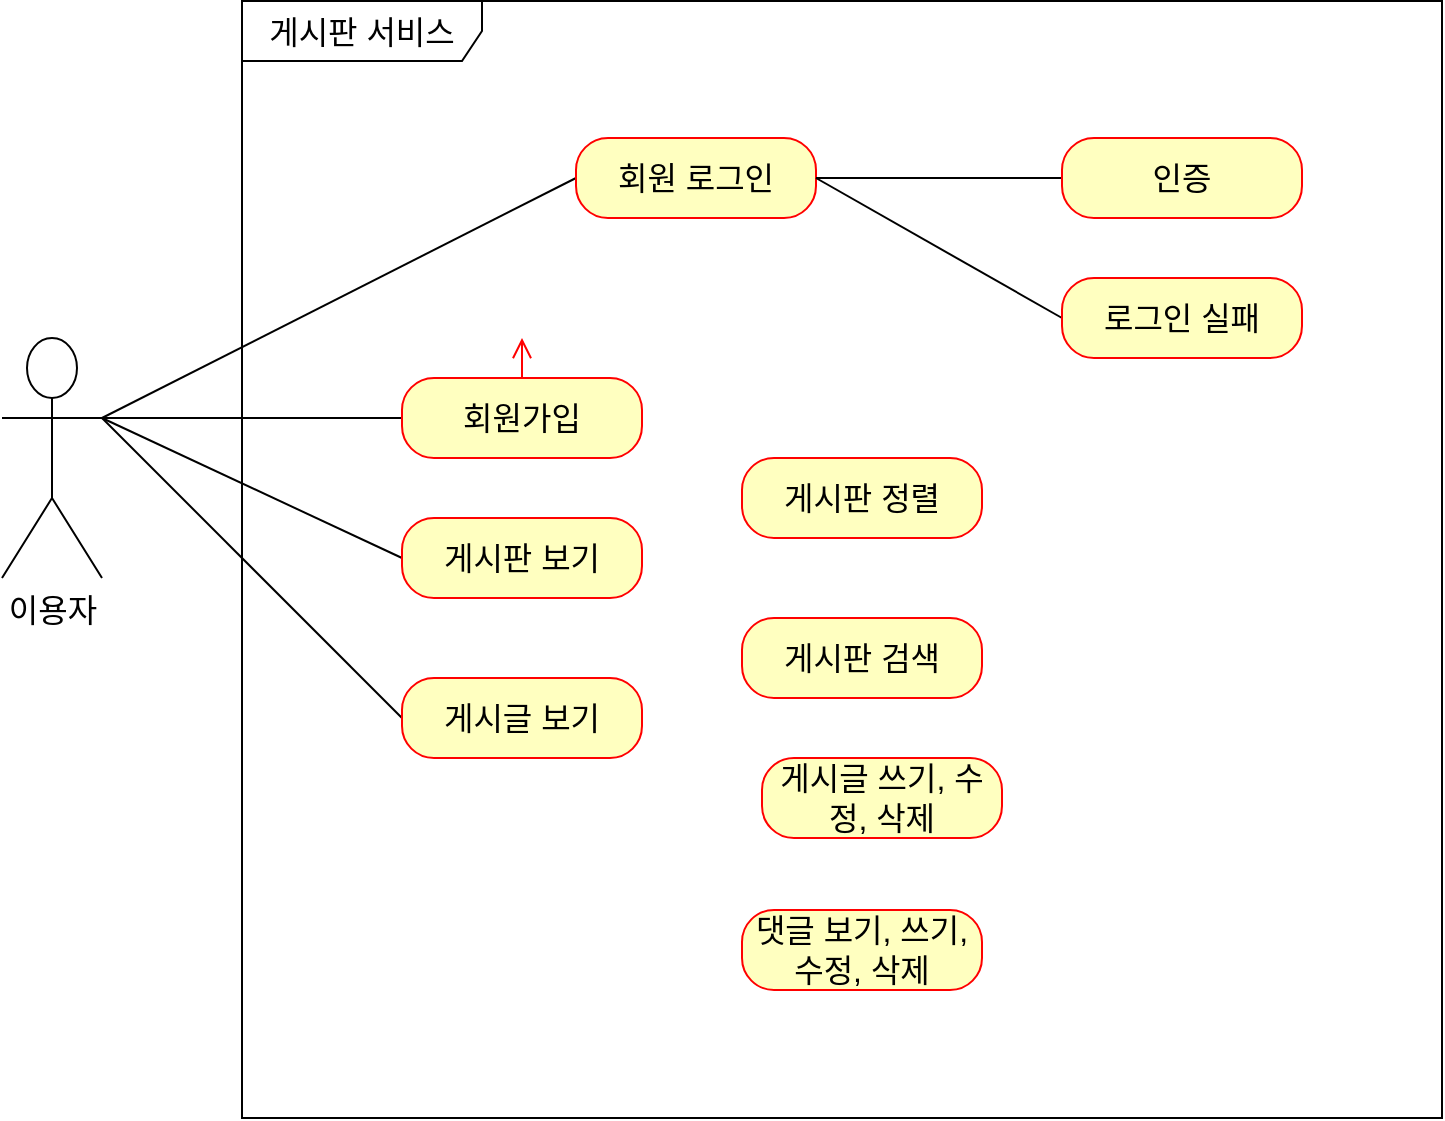 <mxfile version="22.1.21" type="github">
  <diagram name="페이지-1" id="DPB8jZPtJocBngnnMyV_">
    <mxGraphModel dx="1641" dy="1861" grid="1" gridSize="10" guides="1" tooltips="1" connect="1" arrows="1" fold="1" page="1" pageScale="1" pageWidth="827" pageHeight="1169" math="0" shadow="0">
      <root>
        <mxCell id="0" />
        <mxCell id="1" parent="0" />
        <mxCell id="sk_UtLB7m0nv7ZbWC1yH-1" value="이용자" style="shape=umlActor;verticalLabelPosition=bottom;verticalAlign=top;html=1;fontSize=16;" vertex="1" parent="1">
          <mxGeometry x="-760" y="-910" width="50" height="120" as="geometry" />
        </mxCell>
        <mxCell id="sk_UtLB7m0nv7ZbWC1yH-4" value="게시판 서비스" style="shape=umlFrame;whiteSpace=wrap;html=1;pointerEvents=0;fontSize=16;width=120;height=30;" vertex="1" parent="1">
          <mxGeometry x="-640" y="-1078.5" width="600" height="558.5" as="geometry" />
        </mxCell>
        <mxCell id="sk_UtLB7m0nv7ZbWC1yH-16" value="" style="edgeStyle=none;curved=1;rounded=0;orthogonalLoop=1;jettySize=auto;html=1;fontSize=12;startSize=8;endSize=8;endArrow=none;endFill=0;entryX=1;entryY=0.333;entryDx=0;entryDy=0;entryPerimeter=0;" edge="1" parent="1" source="sk_UtLB7m0nv7ZbWC1yH-5" target="sk_UtLB7m0nv7ZbWC1yH-1">
          <mxGeometry relative="1" as="geometry" />
        </mxCell>
        <mxCell id="sk_UtLB7m0nv7ZbWC1yH-5" value="회원가입" style="rounded=1;whiteSpace=wrap;html=1;arcSize=40;fontColor=#000000;fillColor=#ffffc0;strokeColor=#ff0000;fontSize=16;" vertex="1" parent="1">
          <mxGeometry x="-560" y="-890" width="120" height="40" as="geometry" />
        </mxCell>
        <mxCell id="sk_UtLB7m0nv7ZbWC1yH-6" value="" style="edgeStyle=orthogonalEdgeStyle;html=1;verticalAlign=bottom;endArrow=open;endSize=8;strokeColor=#ff0000;rounded=0;fontSize=12;curved=1;" edge="1" source="sk_UtLB7m0nv7ZbWC1yH-5" parent="1">
          <mxGeometry relative="1" as="geometry">
            <mxPoint x="-500" y="-910" as="targetPoint" />
          </mxGeometry>
        </mxCell>
        <mxCell id="sk_UtLB7m0nv7ZbWC1yH-19" style="edgeStyle=none;curved=1;rounded=0;orthogonalLoop=1;jettySize=auto;html=1;exitX=0;exitY=0.5;exitDx=0;exitDy=0;fontSize=12;startSize=8;endSize=8;endArrow=none;endFill=0;" edge="1" parent="1" source="sk_UtLB7m0nv7ZbWC1yH-7">
          <mxGeometry relative="1" as="geometry">
            <mxPoint x="-710" y="-870" as="targetPoint" />
          </mxGeometry>
        </mxCell>
        <mxCell id="sk_UtLB7m0nv7ZbWC1yH-7" value="게시판 보기" style="rounded=1;whiteSpace=wrap;html=1;arcSize=40;fontColor=#000000;fillColor=#ffffc0;strokeColor=#ff0000;fontSize=16;" vertex="1" parent="1">
          <mxGeometry x="-560" y="-820" width="120" height="40" as="geometry" />
        </mxCell>
        <mxCell id="sk_UtLB7m0nv7ZbWC1yH-20" style="edgeStyle=none;curved=1;rounded=0;orthogonalLoop=1;jettySize=auto;html=1;exitX=0;exitY=0.5;exitDx=0;exitDy=0;fontSize=12;startSize=8;endSize=8;endArrow=none;endFill=0;" edge="1" parent="1" source="sk_UtLB7m0nv7ZbWC1yH-8">
          <mxGeometry relative="1" as="geometry">
            <mxPoint x="-710" y="-870" as="targetPoint" />
          </mxGeometry>
        </mxCell>
        <mxCell id="sk_UtLB7m0nv7ZbWC1yH-8" value="게시글 보기" style="rounded=1;whiteSpace=wrap;html=1;arcSize=40;fontColor=#000000;fillColor=#ffffc0;strokeColor=#ff0000;fontSize=16;" vertex="1" parent="1">
          <mxGeometry x="-560" y="-740" width="120" height="40" as="geometry" />
        </mxCell>
        <mxCell id="sk_UtLB7m0nv7ZbWC1yH-18" style="edgeStyle=none;curved=1;rounded=0;orthogonalLoop=1;jettySize=auto;html=1;exitX=0;exitY=0.5;exitDx=0;exitDy=0;fontSize=12;startSize=8;endSize=8;endArrow=none;endFill=0;" edge="1" parent="1" source="sk_UtLB7m0nv7ZbWC1yH-9">
          <mxGeometry relative="1" as="geometry">
            <mxPoint x="-710" y="-870" as="targetPoint" />
          </mxGeometry>
        </mxCell>
        <mxCell id="sk_UtLB7m0nv7ZbWC1yH-9" value="회원 로그인" style="rounded=1;whiteSpace=wrap;html=1;arcSize=40;fontColor=#000000;fillColor=#ffffc0;strokeColor=#ff0000;fontSize=16;" vertex="1" parent="1">
          <mxGeometry x="-473" y="-1010" width="120" height="40" as="geometry" />
        </mxCell>
        <mxCell id="sk_UtLB7m0nv7ZbWC1yH-21" style="edgeStyle=none;curved=1;rounded=0;orthogonalLoop=1;jettySize=auto;html=1;exitX=0;exitY=0.5;exitDx=0;exitDy=0;entryX=1;entryY=0.5;entryDx=0;entryDy=0;fontSize=12;startSize=8;endSize=8;endArrow=none;endFill=0;" edge="1" parent="1" source="sk_UtLB7m0nv7ZbWC1yH-10" target="sk_UtLB7m0nv7ZbWC1yH-9">
          <mxGeometry relative="1" as="geometry" />
        </mxCell>
        <mxCell id="sk_UtLB7m0nv7ZbWC1yH-10" value="인증" style="rounded=1;whiteSpace=wrap;html=1;arcSize=40;fontColor=#000000;fillColor=#ffffc0;strokeColor=#ff0000;fontSize=16;" vertex="1" parent="1">
          <mxGeometry x="-230" y="-1010" width="120" height="40" as="geometry" />
        </mxCell>
        <mxCell id="sk_UtLB7m0nv7ZbWC1yH-23" style="edgeStyle=none;curved=1;rounded=0;orthogonalLoop=1;jettySize=auto;html=1;exitX=0;exitY=0.5;exitDx=0;exitDy=0;entryX=1;entryY=0.5;entryDx=0;entryDy=0;fontSize=12;startSize=8;endSize=8;endArrow=none;endFill=0;" edge="1" parent="1" source="sk_UtLB7m0nv7ZbWC1yH-11" target="sk_UtLB7m0nv7ZbWC1yH-9">
          <mxGeometry relative="1" as="geometry" />
        </mxCell>
        <mxCell id="sk_UtLB7m0nv7ZbWC1yH-11" value="로그인 실패" style="rounded=1;whiteSpace=wrap;html=1;arcSize=40;fontColor=#000000;fillColor=#ffffc0;strokeColor=#ff0000;fontSize=16;" vertex="1" parent="1">
          <mxGeometry x="-230" y="-940" width="120" height="40" as="geometry" />
        </mxCell>
        <mxCell id="sk_UtLB7m0nv7ZbWC1yH-12" value="게시판 정렬" style="rounded=1;whiteSpace=wrap;html=1;arcSize=40;fontColor=#000000;fillColor=#ffffc0;strokeColor=#ff0000;fontSize=16;" vertex="1" parent="1">
          <mxGeometry x="-390" y="-850" width="120" height="40" as="geometry" />
        </mxCell>
        <mxCell id="sk_UtLB7m0nv7ZbWC1yH-13" value="게시판 검색" style="rounded=1;whiteSpace=wrap;html=1;arcSize=40;fontColor=#000000;fillColor=#ffffc0;strokeColor=#ff0000;fontSize=16;" vertex="1" parent="1">
          <mxGeometry x="-390" y="-770" width="120" height="40" as="geometry" />
        </mxCell>
        <mxCell id="sk_UtLB7m0nv7ZbWC1yH-14" value="게시글 쓰기, 수정, 삭제" style="rounded=1;whiteSpace=wrap;html=1;arcSize=40;fontColor=#000000;fillColor=#ffffc0;strokeColor=#ff0000;fontSize=16;" vertex="1" parent="1">
          <mxGeometry x="-380" y="-700" width="120" height="40" as="geometry" />
        </mxCell>
        <mxCell id="sk_UtLB7m0nv7ZbWC1yH-15" value="댓글 보기, 쓰기, 수정, 삭제&lt;br&gt;" style="rounded=1;whiteSpace=wrap;html=1;arcSize=40;fontColor=#000000;fillColor=#ffffc0;strokeColor=#ff0000;fontSize=16;" vertex="1" parent="1">
          <mxGeometry x="-390" y="-624" width="120" height="40" as="geometry" />
        </mxCell>
      </root>
    </mxGraphModel>
  </diagram>
</mxfile>
